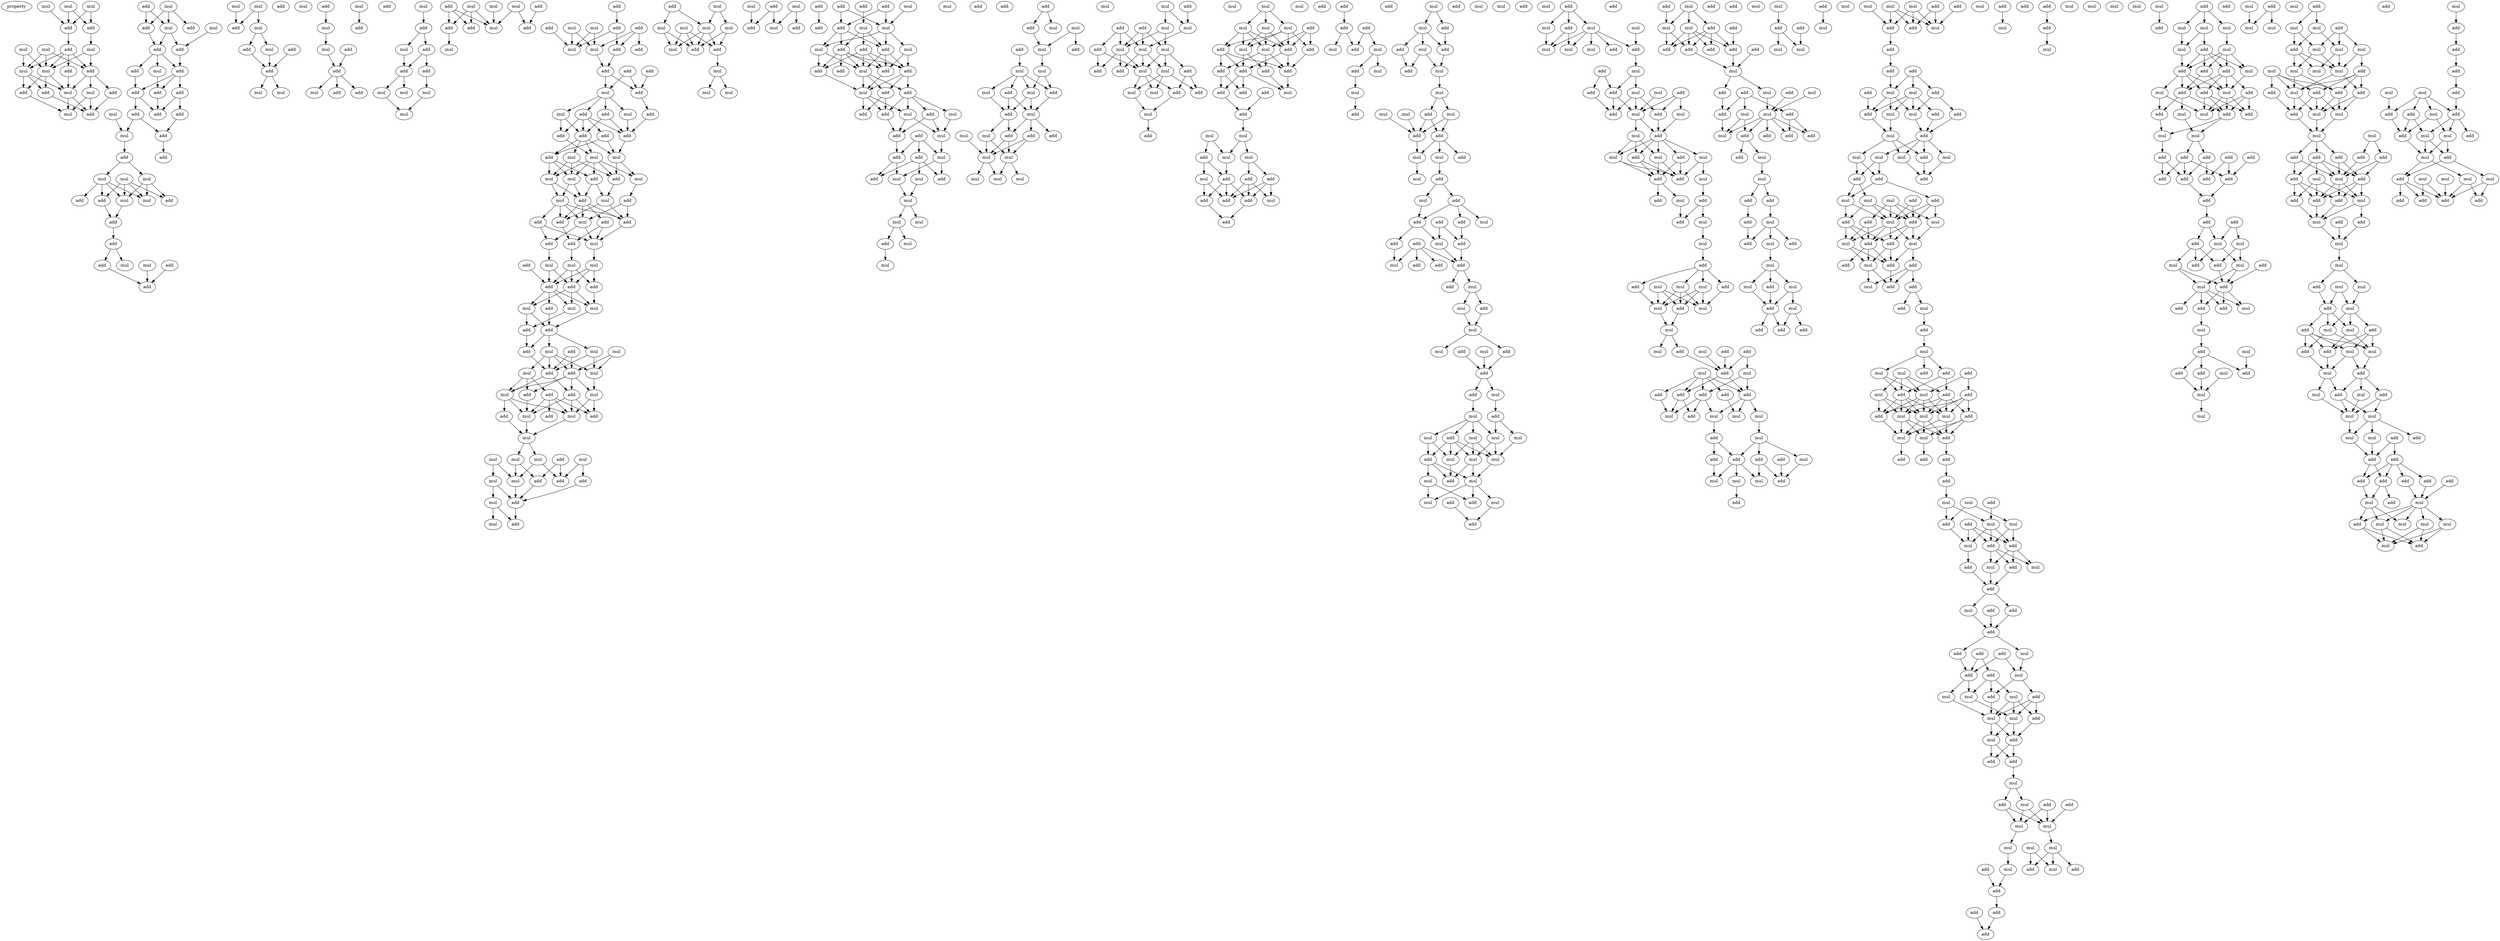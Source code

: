 digraph {
    node [fontcolor=black]
    property [mul=2,lf=1.4]
    0 [ label = mul ];
    1 [ label = mul ];
    2 [ label = mul ];
    3 [ label = add ];
    4 [ label = add ];
    5 [ label = mul ];
    6 [ label = mul ];
    7 [ label = mul ];
    8 [ label = add ];
    9 [ label = mul ];
    10 [ label = mul ];
    11 [ label = add ];
    12 [ label = add ];
    13 [ label = add ];
    14 [ label = add ];
    15 [ label = mul ];
    16 [ label = mul ];
    17 [ label = add ];
    18 [ label = mul ];
    19 [ label = add ];
    20 [ label = mul ];
    21 [ label = add ];
    22 [ label = add ];
    23 [ label = mul ];
    24 [ label = mul ];
    25 [ label = add ];
    26 [ label = add ];
    27 [ label = add ];
    28 [ label = add ];
    29 [ label = mul ];
    30 [ label = add ];
    31 [ label = add ];
    32 [ label = add ];
    33 [ label = add ];
    34 [ label = add ];
    35 [ label = add ];
    36 [ label = add ];
    37 [ label = mul ];
    38 [ label = mul ];
    39 [ label = add ];
    40 [ label = add ];
    41 [ label = add ];
    42 [ label = mul ];
    43 [ label = mul ];
    44 [ label = mul ];
    45 [ label = add ];
    46 [ label = mul ];
    47 [ label = add ];
    48 [ label = add ];
    49 [ label = mul ];
    50 [ label = add ];
    51 [ label = add ];
    52 [ label = add ];
    53 [ label = mul ];
    54 [ label = mul ];
    55 [ label = add ];
    56 [ label = add ];
    57 [ label = mul ];
    58 [ label = mul ];
    59 [ label = add ];
    60 [ label = mul ];
    61 [ label = add ];
    62 [ label = add ];
    63 [ label = mul ];
    64 [ label = add ];
    65 [ label = add ];
    66 [ label = mul ];
    67 [ label = mul ];
    68 [ label = mul ];
    69 [ label = add ];
    70 [ label = mul ];
    71 [ label = mul ];
    72 [ label = add ];
    73 [ label = add ];
    74 [ label = mul ];
    75 [ label = add ];
    76 [ label = mul ];
    77 [ label = add ];
    78 [ label = add ];
    79 [ label = mul ];
    80 [ label = add ];
    81 [ label = add ];
    82 [ label = add ];
    83 [ label = mul ];
    84 [ label = add ];
    85 [ label = add ];
    86 [ label = mul ];
    87 [ label = mul ];
    88 [ label = mul ];
    89 [ label = mul ];
    90 [ label = mul ];
    91 [ label = mul ];
    92 [ label = add ];
    93 [ label = add ];
    94 [ label = mul ];
    95 [ label = mul ];
    96 [ label = add ];
    97 [ label = add ];
    98 [ label = add ];
    99 [ label = mul ];
    100 [ label = add ];
    101 [ label = add ];
    102 [ label = add ];
    103 [ label = add ];
    104 [ label = mul ];
    105 [ label = mul ];
    106 [ label = mul ];
    107 [ label = add ];
    108 [ label = mul ];
    109 [ label = add ];
    110 [ label = add ];
    111 [ label = add ];
    112 [ label = add ];
    113 [ label = mul ];
    114 [ label = add ];
    115 [ label = add ];
    116 [ label = add ];
    117 [ label = mul ];
    118 [ label = mul ];
    119 [ label = add ];
    120 [ label = add ];
    121 [ label = add ];
    122 [ label = add ];
    123 [ label = add ];
    124 [ label = mul ];
    125 [ label = mul ];
    126 [ label = add ];
    127 [ label = mul ];
    128 [ label = add ];
    129 [ label = mul ];
    130 [ label = mul ];
    131 [ label = add ];
    132 [ label = mul ];
    133 [ label = add ];
    134 [ label = mul ];
    135 [ label = mul ];
    136 [ label = add ];
    137 [ label = add ];
    138 [ label = add ];
    139 [ label = add ];
    140 [ label = mul ];
    141 [ label = add ];
    142 [ label = add ];
    143 [ label = mul ];
    144 [ label = add ];
    145 [ label = mul ];
    146 [ label = mul ];
    147 [ label = add ];
    148 [ label = mul ];
    149 [ label = add ];
    150 [ label = add ];
    151 [ label = add ];
    152 [ label = mul ];
    153 [ label = mul ];
    154 [ label = add ];
    155 [ label = mul ];
    156 [ label = add ];
    157 [ label = add ];
    158 [ label = mul ];
    159 [ label = add ];
    160 [ label = mul ];
    161 [ label = add ];
    162 [ label = mul ];
    163 [ label = mul ];
    164 [ label = add ];
    165 [ label = mul ];
    166 [ label = add ];
    167 [ label = mul ];
    168 [ label = add ];
    169 [ label = mul ];
    170 [ label = add ];
    171 [ label = add ];
    172 [ label = add ];
    173 [ label = add ];
    174 [ label = mul ];
    175 [ label = add ];
    176 [ label = mul ];
    177 [ label = mul ];
    178 [ label = mul ];
    179 [ label = add ];
    180 [ label = mul ];
    181 [ label = mul ];
    182 [ label = mul ];
    183 [ label = mul ];
    184 [ label = add ];
    185 [ label = mul ];
    186 [ label = add ];
    187 [ label = add ];
    188 [ label = mul ];
    189 [ label = add ];
    190 [ label = mul ];
    191 [ label = add ];
    192 [ label = add ];
    193 [ label = mul ];
    194 [ label = mul ];
    195 [ label = mul ];
    196 [ label = mul ];
    197 [ label = mul ];
    198 [ label = mul ];
    199 [ label = add ];
    200 [ label = add ];
    201 [ label = mul ];
    202 [ label = add ];
    203 [ label = mul ];
    204 [ label = mul ];
    205 [ label = mul ];
    206 [ label = mul ];
    207 [ label = add ];
    208 [ label = add ];
    209 [ label = mul ];
    210 [ label = add ];
    211 [ label = mul ];
    212 [ label = add ];
    213 [ label = add ];
    214 [ label = add ];
    215 [ label = add ];
    216 [ label = mul ];
    217 [ label = add ];
    218 [ label = mul ];
    219 [ label = mul ];
    220 [ label = add ];
    221 [ label = add ];
    222 [ label = add ];
    223 [ label = mul ];
    224 [ label = add ];
    225 [ label = add ];
    226 [ label = add ];
    227 [ label = add ];
    228 [ label = mul ];
    229 [ label = mul ];
    230 [ label = add ];
    231 [ label = add ];
    232 [ label = mul ];
    233 [ label = add ];
    234 [ label = add ];
    235 [ label = add ];
    236 [ label = mul ];
    237 [ label = add ];
    238 [ label = mul ];
    239 [ label = add ];
    240 [ label = add ];
    241 [ label = mul ];
    242 [ label = add ];
    243 [ label = mul ];
    244 [ label = add ];
    245 [ label = add ];
    246 [ label = mul ];
    247 [ label = mul ];
    248 [ label = mul ];
    249 [ label = mul ];
    250 [ label = add ];
    251 [ label = mul ];
    252 [ label = mul ];
    253 [ label = mul ];
    254 [ label = add ];
    255 [ label = add ];
    256 [ label = add ];
    257 [ label = mul ];
    258 [ label = mul ];
    259 [ label = mul ];
    260 [ label = add ];
    261 [ label = add ];
    262 [ label = mul ];
    263 [ label = add ];
    264 [ label = mul ];
    265 [ label = mul ];
    266 [ label = add ];
    267 [ label = mul ];
    268 [ label = add ];
    269 [ label = mul ];
    270 [ label = mul ];
    271 [ label = add ];
    272 [ label = mul ];
    273 [ label = mul ];
    274 [ label = add ];
    275 [ label = add ];
    276 [ label = add ];
    277 [ label = mul ];
    278 [ label = mul ];
    279 [ label = mul ];
    280 [ label = mul ];
    281 [ label = mul ];
    282 [ label = mul ];
    283 [ label = add ];
    284 [ label = mul ];
    285 [ label = add ];
    286 [ label = add ];
    287 [ label = mul ];
    288 [ label = mul ];
    289 [ label = mul ];
    290 [ label = add ];
    291 [ label = mul ];
    292 [ label = add ];
    293 [ label = mul ];
    294 [ label = mul ];
    295 [ label = add ];
    296 [ label = add ];
    297 [ label = mul ];
    298 [ label = mul ];
    299 [ label = add ];
    300 [ label = mul ];
    301 [ label = add ];
    302 [ label = mul ];
    303 [ label = add ];
    304 [ label = mul ];
    305 [ label = add ];
    306 [ label = mul ];
    307 [ label = mul ];
    308 [ label = mul ];
    309 [ label = mul ];
    310 [ label = add ];
    311 [ label = mul ];
    312 [ label = add ];
    313 [ label = add ];
    314 [ label = add ];
    315 [ label = add ];
    316 [ label = add ];
    317 [ label = add ];
    318 [ label = add ];
    319 [ label = mul ];
    320 [ label = add ];
    321 [ label = add ];
    322 [ label = mul ];
    323 [ label = add ];
    324 [ label = mul ];
    325 [ label = mul ];
    326 [ label = add ];
    327 [ label = mul ];
    328 [ label = mul ];
    329 [ label = add ];
    330 [ label = add ];
    331 [ label = add ];
    332 [ label = mul ];
    333 [ label = add ];
    334 [ label = add ];
    335 [ label = add ];
    336 [ label = mul ];
    337 [ label = add ];
    338 [ label = add ];
    339 [ label = add ];
    340 [ label = add ];
    341 [ label = add ];
    342 [ label = mul ];
    343 [ label = add ];
    344 [ label = mul ];
    345 [ label = add ];
    346 [ label = mul ];
    347 [ label = mul ];
    348 [ label = add ];
    349 [ label = add ];
    350 [ label = mul ];
    351 [ label = mul ];
    352 [ label = add ];
    353 [ label = mul ];
    354 [ label = add ];
    355 [ label = add ];
    356 [ label = add ];
    357 [ label = mul ];
    358 [ label = add ];
    359 [ label = mul ];
    360 [ label = mul ];
    361 [ label = mul ];
    362 [ label = add ];
    363 [ label = mul ];
    364 [ label = mul ];
    365 [ label = add ];
    366 [ label = add ];
    367 [ label = mul ];
    368 [ label = add ];
    369 [ label = mul ];
    370 [ label = add ];
    371 [ label = mul ];
    372 [ label = mul ];
    373 [ label = add ];
    374 [ label = add ];
    375 [ label = mul ];
    376 [ label = add ];
    377 [ label = add ];
    378 [ label = add ];
    379 [ label = add ];
    380 [ label = mul ];
    381 [ label = add ];
    382 [ label = add ];
    383 [ label = mul ];
    384 [ label = add ];
    385 [ label = add ];
    386 [ label = add ];
    387 [ label = mul ];
    388 [ label = mul ];
    389 [ label = add ];
    390 [ label = mul ];
    391 [ label = add ];
    392 [ label = mul ];
    393 [ label = mul ];
    394 [ label = add ];
    395 [ label = mul ];
    396 [ label = add ];
    397 [ label = mul ];
    398 [ label = add ];
    399 [ label = add ];
    400 [ label = add ];
    401 [ label = mul ];
    402 [ label = add ];
    403 [ label = mul ];
    404 [ label = mul ];
    405 [ label = mul ];
    406 [ label = mul ];
    407 [ label = mul ];
    408 [ label = add ];
    409 [ label = mul ];
    410 [ label = mul ];
    411 [ label = add ];
    412 [ label = mul ];
    413 [ label = mul ];
    414 [ label = mul ];
    415 [ label = mul ];
    416 [ label = add ];
    417 [ label = add ];
    418 [ label = mul ];
    419 [ label = add ];
    420 [ label = add ];
    421 [ label = add ];
    422 [ label = mul ];
    423 [ label = mul ];
    424 [ label = mul ];
    425 [ label = add ];
    426 [ label = mul ];
    427 [ label = add ];
    428 [ label = mul ];
    429 [ label = mul ];
    430 [ label = mul ];
    431 [ label = add ];
    432 [ label = add ];
    433 [ label = add ];
    434 [ label = add ];
    435 [ label = mul ];
    436 [ label = mul ];
    437 [ label = add ];
    438 [ label = add ];
    439 [ label = mul ];
    440 [ label = mul ];
    441 [ label = mul ];
    442 [ label = add ];
    443 [ label = mul ];
    444 [ label = add ];
    445 [ label = mul ];
    446 [ label = mul ];
    447 [ label = add ];
    448 [ label = add ];
    449 [ label = mul ];
    450 [ label = add ];
    451 [ label = add ];
    452 [ label = add ];
    453 [ label = mul ];
    454 [ label = add ];
    455 [ label = mul ];
    456 [ label = add ];
    457 [ label = mul ];
    458 [ label = add ];
    459 [ label = add ];
    460 [ label = mul ];
    461 [ label = add ];
    462 [ label = mul ];
    463 [ label = mul ];
    464 [ label = mul ];
    465 [ label = add ];
    466 [ label = mul ];
    467 [ label = mul ];
    468 [ label = mul ];
    469 [ label = add ];
    470 [ label = add ];
    471 [ label = mul ];
    472 [ label = add ];
    473 [ label = add ];
    474 [ label = mul ];
    475 [ label = mul ];
    476 [ label = add ];
    477 [ label = add ];
    478 [ label = add ];
    479 [ label = add ];
    480 [ label = add ];
    481 [ label = mul ];
    482 [ label = mul ];
    483 [ label = mul ];
    484 [ label = mul ];
    485 [ label = add ];
    486 [ label = add ];
    487 [ label = mul ];
    488 [ label = add ];
    489 [ label = add ];
    490 [ label = add ];
    491 [ label = add ];
    492 [ label = mul ];
    493 [ label = mul ];
    494 [ label = mul ];
    495 [ label = add ];
    496 [ label = mul ];
    497 [ label = add ];
    498 [ label = add ];
    499 [ label = mul ];
    500 [ label = add ];
    501 [ label = mul ];
    502 [ label = mul ];
    503 [ label = add ];
    504 [ label = add ];
    505 [ label = add ];
    506 [ label = add ];
    507 [ label = add ];
    508 [ label = add ];
    509 [ label = mul ];
    510 [ label = add ];
    511 [ label = mul ];
    512 [ label = add ];
    513 [ label = mul ];
    514 [ label = add ];
    515 [ label = mul ];
    516 [ label = add ];
    517 [ label = add ];
    518 [ label = mul ];
    519 [ label = add ];
    520 [ label = add ];
    521 [ label = add ];
    522 [ label = mul ];
    523 [ label = add ];
    524 [ label = add ];
    525 [ label = mul ];
    526 [ label = mul ];
    527 [ label = add ];
    528 [ label = add ];
    529 [ label = add ];
    530 [ label = mul ];
    531 [ label = add ];
    532 [ label = add ];
    533 [ label = add ];
    534 [ label = mul ];
    535 [ label = mul ];
    536 [ label = add ];
    537 [ label = mul ];
    538 [ label = add ];
    539 [ label = mul ];
    540 [ label = mul ];
    541 [ label = mul ];
    542 [ label = add ];
    543 [ label = add ];
    544 [ label = add ];
    545 [ label = add ];
    546 [ label = mul ];
    547 [ label = add ];
    548 [ label = add ];
    549 [ label = add ];
    550 [ label = mul ];
    551 [ label = mul ];
    552 [ label = mul ];
    553 [ label = mul ];
    554 [ label = mul ];
    555 [ label = mul ];
    556 [ label = add ];
    557 [ label = add ];
    558 [ label = mul ];
    559 [ label = add ];
    560 [ label = mul ];
    561 [ label = add ];
    562 [ label = add ];
    563 [ label = add ];
    564 [ label = add ];
    565 [ label = mul ];
    566 [ label = mul ];
    567 [ label = add ];
    568 [ label = add ];
    569 [ label = mul ];
    570 [ label = mul ];
    571 [ label = add ];
    572 [ label = add ];
    573 [ label = add ];
    574 [ label = mul ];
    575 [ label = add ];
    576 [ label = mul ];
    577 [ label = mul ];
    578 [ label = add ];
    579 [ label = mul ];
    580 [ label = mul ];
    581 [ label = add ];
    582 [ label = add ];
    583 [ label = add ];
    584 [ label = add ];
    585 [ label = mul ];
    586 [ label = mul ];
    587 [ label = mul ];
    588 [ label = add ];
    589 [ label = add ];
    590 [ label = add ];
    591 [ label = mul ];
    592 [ label = add ];
    593 [ label = mul ];
    594 [ label = mul ];
    595 [ label = mul ];
    596 [ label = add ];
    597 [ label = add ];
    598 [ label = mul ];
    599 [ label = mul ];
    600 [ label = add ];
    601 [ label = add ];
    602 [ label = add ];
    603 [ label = mul ];
    604 [ label = add ];
    605 [ label = add ];
    606 [ label = add ];
    607 [ label = mul ];
    608 [ label = add ];
    609 [ label = mul ];
    610 [ label = mul ];
    611 [ label = add ];
    612 [ label = add ];
    613 [ label = mul ];
    614 [ label = add ];
    615 [ label = mul ];
    616 [ label = add ];
    617 [ label = add ];
    618 [ label = add ];
    619 [ label = mul ];
    620 [ label = add ];
    621 [ label = mul ];
    622 [ label = add ];
    623 [ label = mul ];
    624 [ label = mul ];
    625 [ label = mul ];
    626 [ label = mul ];
    627 [ label = add ];
    628 [ label = add ];
    629 [ label = add ];
    630 [ label = add ];
    631 [ label = add ];
    632 [ label = mul ];
    633 [ label = add ];
    634 [ label = mul ];
    635 [ label = mul ];
    636 [ label = mul ];
    637 [ label = add ];
    638 [ label = add ];
    639 [ label = add ];
    640 [ label = mul ];
    641 [ label = add ];
    642 [ label = mul ];
    643 [ label = mul ];
    644 [ label = add ];
    645 [ label = add ];
    646 [ label = add ];
    647 [ label = add ];
    648 [ label = add ];
    649 [ label = mul ];
    650 [ label = add ];
    651 [ label = add ];
    652 [ label = add ];
    653 [ label = add ];
    654 [ label = add ];
    655 [ label = mul ];
    656 [ label = add ];
    657 [ label = add ];
    658 [ label = mul ];
    659 [ label = mul ];
    660 [ label = mul ];
    661 [ label = mul ];
    662 [ label = add ];
    663 [ label = mul ];
    664 [ label = add ];
    665 [ label = mul ];
    666 [ label = mul ];
    667 [ label = add ];
    668 [ label = mul ];
    669 [ label = add ];
    670 [ label = add ];
    671 [ label = add ];
    672 [ label = mul ];
    673 [ label = add ];
    674 [ label = mul ];
    675 [ label = add ];
    676 [ label = add ];
    677 [ label = add ];
    678 [ label = mul ];
    679 [ label = mul ];
    680 [ label = mul ];
    681 [ label = mul ];
    682 [ label = mul ];
    683 [ label = mul ];
    684 [ label = add ];
    685 [ label = mul ];
    686 [ label = add ];
    687 [ label = add ];
    688 [ label = add ];
    689 [ label = add ];
    690 [ label = add ];
    691 [ label = add ];
    692 [ label = add ];
    693 [ label = add ];
    694 [ label = mul ];
    695 [ label = mul ];
    696 [ label = mul ];
    697 [ label = mul ];
    698 [ label = mul ];
    699 [ label = mul ];
    700 [ label = add ];
    701 [ label = add ];
    702 [ label = mul ];
    703 [ label = mul ];
    704 [ label = mul ];
    705 [ label = mul ];
    706 [ label = add ];
    707 [ label = mul ];
    708 [ label = add ];
    709 [ label = mul ];
    710 [ label = add ];
    711 [ label = add ];
    712 [ label = mul ];
    713 [ label = add ];
    714 [ label = mul ];
    715 [ label = add ];
    716 [ label = add ];
    717 [ label = add ];
    718 [ label = add ];
    719 [ label = add ];
    720 [ label = mul ];
    721 [ label = mul ];
    722 [ label = mul ];
    723 [ label = mul ];
    724 [ label = add ];
    725 [ label = add ];
    726 [ label = add ];
    727 [ label = add ];
    728 [ label = add ];
    729 [ label = add ];
    730 [ label = add ];
    731 [ label = add ];
    732 [ label = add ];
    733 [ label = add ];
    734 [ label = add ];
    735 [ label = add ];
    736 [ label = add ];
    737 [ label = mul ];
    738 [ label = add ];
    739 [ label = mul ];
    740 [ label = add ];
    741 [ label = add ];
    742 [ label = mul ];
    743 [ label = mul ];
    744 [ label = add ];
    745 [ label = add ];
    746 [ label = mul ];
    747 [ label = add ];
    748 [ label = mul ];
    749 [ label = add ];
    750 [ label = add ];
    751 [ label = mul ];
    752 [ label = mul ];
    753 [ label = add ];
    754 [ label = add ];
    755 [ label = add ];
    756 [ label = add ];
    757 [ label = mul ];
    758 [ label = mul ];
    759 [ label = mul ];
    760 [ label = add ];
    761 [ label = mul ];
    762 [ label = mul ];
    763 [ label = mul ];
    764 [ label = add ];
    765 [ label = mul ];
    766 [ label = add ];
    767 [ label = mul ];
    768 [ label = mul ];
    769 [ label = mul ];
    770 [ label = mul ];
    771 [ label = add ];
    772 [ label = mul ];
    773 [ label = mul ];
    774 [ label = add ];
    775 [ label = mul ];
    776 [ label = mul ];
    777 [ label = mul ];
    778 [ label = add ];
    779 [ label = add ];
    780 [ label = add ];
    781 [ label = add ];
    782 [ label = mul ];
    783 [ label = add ];
    784 [ label = mul ];
    785 [ label = mul ];
    786 [ label = mul ];
    787 [ label = mul ];
    788 [ label = add ];
    789 [ label = add ];
    790 [ label = add ];
    791 [ label = add ];
    792 [ label = add ];
    793 [ label = add ];
    794 [ label = mul ];
    795 [ label = mul ];
    796 [ label = add ];
    797 [ label = add ];
    798 [ label = add ];
    799 [ label = add ];
    800 [ label = mul ];
    801 [ label = add ];
    802 [ label = add ];
    803 [ label = mul ];
    804 [ label = mul ];
    805 [ label = mul ];
    806 [ label = mul ];
    807 [ label = mul ];
    808 [ label = add ];
    809 [ label = add ];
    810 [ label = mul ];
    811 [ label = mul ];
    812 [ label = mul ];
    813 [ label = add ];
    814 [ label = add ];
    815 [ label = mul ];
    816 [ label = mul ];
    817 [ label = add ];
    818 [ label = add ];
    819 [ label = add ];
    820 [ label = mul ];
    821 [ label = add ];
    822 [ label = add ];
    823 [ label = mul ];
    824 [ label = mul ];
    825 [ label = mul ];
    826 [ label = mul ];
    827 [ label = mul ];
    828 [ label = add ];
    829 [ label = add ];
    830 [ label = mul ];
    831 [ label = add ];
    832 [ label = add ];
    833 [ label = add ];
    834 [ label = add ];
    835 [ label = add ];
    836 [ label = add ];
    837 [ label = add ];
    838 [ label = mul ];
    839 [ label = mul ];
    840 [ label = add ];
    841 [ label = add ];
    842 [ label = mul ];
    843 [ label = mul ];
    844 [ label = mul ];
    845 [ label = mul ];
    846 [ label = add ];
    847 [ label = mul ];
    848 [ label = add ];
    849 [ label = mul ];
    850 [ label = add ];
    851 [ label = add ];
    852 [ label = add ];
    853 [ label = mul ];
    854 [ label = add ];
    855 [ label = mul ];
    856 [ label = add ];
    857 [ label = mul ];
    858 [ label = add ];
    859 [ label = add ];
    860 [ label = add ];
    861 [ label = add ];
    862 [ label = mul ];
    863 [ label = mul ];
    864 [ label = mul ];
    865 [ label = add ];
    866 [ label = mul ];
    867 [ label = mul ];
    868 [ label = mul ];
    869 [ label = add ];
    870 [ label = mul ];
    871 [ label = add ];
    872 [ label = add ];
    873 [ label = add ];
    874 [ label = add ];
    0 -> 3 [ name = 0 ];
    0 -> 4 [ name = 1 ];
    1 -> 3 [ name = 2 ];
    1 -> 4 [ name = 3 ];
    2 -> 4 [ name = 4 ];
    3 -> 7 [ name = 5 ];
    4 -> 8 [ name = 6 ];
    5 -> 9 [ name = 7 ];
    5 -> 10 [ name = 8 ];
    6 -> 9 [ name = 9 ];
    6 -> 10 [ name = 10 ];
    6 -> 11 [ name = 11 ];
    7 -> 9 [ name = 12 ];
    7 -> 11 [ name = 13 ];
    8 -> 9 [ name = 14 ];
    8 -> 10 [ name = 15 ];
    8 -> 11 [ name = 16 ];
    8 -> 12 [ name = 17 ];
    9 -> 13 [ name = 18 ];
    9 -> 14 [ name = 19 ];
    9 -> 16 [ name = 20 ];
    10 -> 13 [ name = 21 ];
    10 -> 14 [ name = 22 ];
    10 -> 16 [ name = 23 ];
    11 -> 15 [ name = 24 ];
    11 -> 16 [ name = 25 ];
    11 -> 17 [ name = 26 ];
    12 -> 16 [ name = 27 ];
    13 -> 18 [ name = 28 ];
    14 -> 19 [ name = 29 ];
    15 -> 18 [ name = 30 ];
    15 -> 19 [ name = 31 ];
    16 -> 18 [ name = 32 ];
    16 -> 19 [ name = 33 ];
    17 -> 19 [ name = 34 ];
    20 -> 22 [ name = 35 ];
    20 -> 23 [ name = 36 ];
    20 -> 25 [ name = 37 ];
    21 -> 22 [ name = 38 ];
    21 -> 23 [ name = 39 ];
    22 -> 27 [ name = 40 ];
    23 -> 26 [ name = 41 ];
    23 -> 27 [ name = 42 ];
    24 -> 26 [ name = 43 ];
    26 -> 30 [ name = 44 ];
    27 -> 28 [ name = 45 ];
    27 -> 29 [ name = 46 ];
    27 -> 30 [ name = 47 ];
    28 -> 31 [ name = 48 ];
    29 -> 33 [ name = 49 ];
    30 -> 31 [ name = 50 ];
    30 -> 32 [ name = 51 ];
    30 -> 33 [ name = 52 ];
    31 -> 34 [ name = 53 ];
    31 -> 35 [ name = 54 ];
    32 -> 34 [ name = 55 ];
    32 -> 36 [ name = 56 ];
    33 -> 34 [ name = 57 ];
    35 -> 38 [ name = 58 ];
    35 -> 39 [ name = 59 ];
    36 -> 39 [ name = 60 ];
    37 -> 38 [ name = 61 ];
    38 -> 41 [ name = 62 ];
    39 -> 40 [ name = 63 ];
    41 -> 43 [ name = 64 ];
    41 -> 44 [ name = 65 ];
    42 -> 45 [ name = 66 ];
    42 -> 46 [ name = 67 ];
    42 -> 47 [ name = 68 ];
    42 -> 49 [ name = 69 ];
    43 -> 45 [ name = 70 ];
    43 -> 46 [ name = 71 ];
    43 -> 49 [ name = 72 ];
    44 -> 46 [ name = 73 ];
    44 -> 47 [ name = 74 ];
    44 -> 48 [ name = 75 ];
    44 -> 49 [ name = 76 ];
    47 -> 50 [ name = 77 ];
    49 -> 50 [ name = 78 ];
    50 -> 51 [ name = 79 ];
    51 -> 52 [ name = 80 ];
    51 -> 53 [ name = 81 ];
    52 -> 56 [ name = 82 ];
    54 -> 56 [ name = 83 ];
    55 -> 56 [ name = 84 ];
    57 -> 59 [ name = 85 ];
    58 -> 59 [ name = 86 ];
    58 -> 60 [ name = 87 ];
    60 -> 62 [ name = 88 ];
    60 -> 63 [ name = 89 ];
    61 -> 64 [ name = 90 ];
    62 -> 64 [ name = 91 ];
    63 -> 64 [ name = 92 ];
    64 -> 66 [ name = 93 ];
    64 -> 67 [ name = 94 ];
    69 -> 70 [ name = 95 ];
    70 -> 74 [ name = 96 ];
    71 -> 72 [ name = 97 ];
    73 -> 75 [ name = 98 ];
    74 -> 75 [ name = 99 ];
    75 -> 76 [ name = 100 ];
    75 -> 77 [ name = 101 ];
    75 -> 80 [ name = 102 ];
    79 -> 81 [ name = 103 ];
    81 -> 82 [ name = 104 ];
    81 -> 83 [ name = 105 ];
    82 -> 84 [ name = 106 ];
    82 -> 85 [ name = 107 ];
    83 -> 84 [ name = 108 ];
    84 -> 87 [ name = 109 ];
    84 -> 88 [ name = 110 ];
    85 -> 86 [ name = 111 ];
    86 -> 89 [ name = 112 ];
    87 -> 89 [ name = 113 ];
    90 -> 95 [ name = 114 ];
    90 -> 96 [ name = 115 ];
    90 -> 97 [ name = 116 ];
    91 -> 95 [ name = 117 ];
    92 -> 95 [ name = 118 ];
    92 -> 96 [ name = 119 ];
    92 -> 97 [ name = 120 ];
    93 -> 98 [ name = 121 ];
    94 -> 95 [ name = 122 ];
    94 -> 98 [ name = 123 ];
    96 -> 99 [ name = 124 ];
    100 -> 103 [ name = 125 ];
    101 -> 106 [ name = 126 ];
    101 -> 107 [ name = 127 ];
    101 -> 109 [ name = 128 ];
    102 -> 108 [ name = 129 ];
    103 -> 108 [ name = 130 ];
    103 -> 109 [ name = 131 ];
    104 -> 106 [ name = 132 ];
    104 -> 108 [ name = 133 ];
    105 -> 106 [ name = 134 ];
    105 -> 108 [ name = 135 ];
    106 -> 111 [ name = 136 ];
    109 -> 111 [ name = 137 ];
    110 -> 114 [ name = 138 ];
    111 -> 113 [ name = 139 ];
    111 -> 114 [ name = 140 ];
    112 -> 113 [ name = 141 ];
    112 -> 114 [ name = 142 ];
    113 -> 115 [ name = 143 ];
    113 -> 116 [ name = 144 ];
    113 -> 117 [ name = 145 ];
    113 -> 118 [ name = 146 ];
    114 -> 119 [ name = 147 ];
    115 -> 121 [ name = 148 ];
    115 -> 122 [ name = 149 ];
    116 -> 120 [ name = 150 ];
    116 -> 121 [ name = 151 ];
    116 -> 122 [ name = 152 ];
    116 -> 123 [ name = 153 ];
    117 -> 120 [ name = 154 ];
    117 -> 121 [ name = 155 ];
    118 -> 122 [ name = 156 ];
    119 -> 122 [ name = 157 ];
    120 -> 124 [ name = 158 ];
    121 -> 124 [ name = 159 ];
    121 -> 125 [ name = 160 ];
    121 -> 126 [ name = 161 ];
    121 -> 127 [ name = 162 ];
    122 -> 125 [ name = 163 ];
    123 -> 125 [ name = 164 ];
    123 -> 126 [ name = 165 ];
    124 -> 128 [ name = 166 ];
    124 -> 129 [ name = 167 ];
    124 -> 130 [ name = 168 ];
    124 -> 131 [ name = 169 ];
    124 -> 132 [ name = 170 ];
    125 -> 128 [ name = 171 ];
    125 -> 129 [ name = 172 ];
    126 -> 130 [ name = 173 ];
    126 -> 131 [ name = 174 ];
    126 -> 132 [ name = 175 ];
    127 -> 128 [ name = 176 ];
    127 -> 130 [ name = 177 ];
    127 -> 132 [ name = 178 ];
    128 -> 135 [ name = 179 ];
    129 -> 133 [ name = 180 ];
    130 -> 134 [ name = 181 ];
    130 -> 136 [ name = 182 ];
    131 -> 135 [ name = 183 ];
    131 -> 136 [ name = 184 ];
    132 -> 134 [ name = 185 ];
    132 -> 136 [ name = 186 ];
    133 -> 140 [ name = 187 ];
    133 -> 141 [ name = 188 ];
    134 -> 138 [ name = 189 ];
    134 -> 139 [ name = 190 ];
    134 -> 140 [ name = 191 ];
    134 -> 141 [ name = 192 ];
    135 -> 139 [ name = 193 ];
    135 -> 141 [ name = 194 ];
    136 -> 137 [ name = 195 ];
    136 -> 139 [ name = 196 ];
    136 -> 140 [ name = 197 ];
    136 -> 141 [ name = 198 ];
    137 -> 143 [ name = 199 ];
    137 -> 144 [ name = 200 ];
    138 -> 142 [ name = 201 ];
    138 -> 143 [ name = 202 ];
    139 -> 144 [ name = 203 ];
    140 -> 142 [ name = 204 ];
    140 -> 143 [ name = 205 ];
    141 -> 143 [ name = 206 ];
    142 -> 145 [ name = 207 ];
    143 -> 148 [ name = 208 ];
    144 -> 146 [ name = 209 ];
    145 -> 149 [ name = 210 ];
    145 -> 150 [ name = 211 ];
    146 -> 149 [ name = 212 ];
    146 -> 150 [ name = 213 ];
    146 -> 151 [ name = 214 ];
    147 -> 149 [ name = 215 ];
    148 -> 149 [ name = 216 ];
    148 -> 150 [ name = 217 ];
    148 -> 151 [ name = 218 ];
    149 -> 152 [ name = 219 ];
    149 -> 153 [ name = 220 ];
    149 -> 154 [ name = 221 ];
    149 -> 155 [ name = 222 ];
    150 -> 152 [ name = 223 ];
    150 -> 153 [ name = 224 ];
    150 -> 155 [ name = 225 ];
    151 -> 152 [ name = 226 ];
    152 -> 157 [ name = 227 ];
    153 -> 156 [ name = 228 ];
    153 -> 157 [ name = 229 ];
    154 -> 157 [ name = 230 ];
    155 -> 156 [ name = 231 ];
    156 -> 161 [ name = 232 ];
    157 -> 158 [ name = 233 ];
    157 -> 161 [ name = 234 ];
    157 -> 162 [ name = 235 ];
    158 -> 163 [ name = 236 ];
    158 -> 164 [ name = 237 ];
    158 -> 165 [ name = 238 ];
    158 -> 166 [ name = 239 ];
    159 -> 164 [ name = 240 ];
    159 -> 166 [ name = 241 ];
    160 -> 165 [ name = 242 ];
    160 -> 166 [ name = 243 ];
    161 -> 164 [ name = 244 ];
    162 -> 164 [ name = 245 ];
    162 -> 165 [ name = 246 ];
    163 -> 167 [ name = 247 ];
    163 -> 168 [ name = 248 ];
    163 -> 171 [ name = 249 ];
    164 -> 167 [ name = 250 ];
    164 -> 170 [ name = 251 ];
    165 -> 169 [ name = 252 ];
    166 -> 167 [ name = 253 ];
    166 -> 169 [ name = 254 ];
    166 -> 170 [ name = 255 ];
    166 -> 171 [ name = 256 ];
    167 -> 173 [ name = 257 ];
    167 -> 174 [ name = 258 ];
    167 -> 176 [ name = 259 ];
    168 -> 172 [ name = 260 ];
    168 -> 174 [ name = 261 ];
    168 -> 175 [ name = 262 ];
    168 -> 176 [ name = 263 ];
    169 -> 172 [ name = 264 ];
    169 -> 174 [ name = 265 ];
    170 -> 172 [ name = 266 ];
    170 -> 174 [ name = 267 ];
    170 -> 176 [ name = 268 ];
    171 -> 176 [ name = 269 ];
    173 -> 177 [ name = 270 ];
    174 -> 177 [ name = 271 ];
    176 -> 177 [ name = 272 ];
    177 -> 178 [ name = 273 ];
    177 -> 181 [ name = 274 ];
    178 -> 184 [ name = 275 ];
    178 -> 185 [ name = 276 ];
    179 -> 184 [ name = 277 ];
    179 -> 186 [ name = 278 ];
    180 -> 186 [ name = 279 ];
    180 -> 187 [ name = 280 ];
    181 -> 185 [ name = 281 ];
    181 -> 186 [ name = 282 ];
    182 -> 183 [ name = 283 ];
    182 -> 185 [ name = 284 ];
    183 -> 188 [ name = 285 ];
    183 -> 189 [ name = 286 ];
    184 -> 189 [ name = 287 ];
    185 -> 189 [ name = 288 ];
    187 -> 189 [ name = 289 ];
    188 -> 190 [ name = 290 ];
    188 -> 191 [ name = 291 ];
    189 -> 191 [ name = 292 ];
    192 -> 194 [ name = 293 ];
    192 -> 196 [ name = 294 ];
    193 -> 194 [ name = 295 ];
    193 -> 197 [ name = 296 ];
    194 -> 198 [ name = 297 ];
    194 -> 199 [ name = 298 ];
    194 -> 200 [ name = 299 ];
    195 -> 198 [ name = 300 ];
    195 -> 199 [ name = 301 ];
    195 -> 200 [ name = 302 ];
    196 -> 198 [ name = 303 ];
    196 -> 200 [ name = 304 ];
    197 -> 199 [ name = 305 ];
    197 -> 200 [ name = 306 ];
    199 -> 201 [ name = 307 ];
    201 -> 205 [ name = 308 ];
    201 -> 206 [ name = 309 ];
    202 -> 207 [ name = 310 ];
    202 -> 209 [ name = 311 ];
    203 -> 208 [ name = 312 ];
    203 -> 209 [ name = 313 ];
    204 -> 207 [ name = 314 ];
    210 -> 213 [ name = 315 ];
    211 -> 216 [ name = 316 ];
    212 -> 216 [ name = 317 ];
    212 -> 217 [ name = 318 ];
    214 -> 218 [ name = 319 ];
    215 -> 216 [ name = 320 ];
    215 -> 217 [ name = 321 ];
    216 -> 219 [ name = 322 ];
    216 -> 222 [ name = 323 ];
    216 -> 223 [ name = 324 ];
    217 -> 221 [ name = 325 ];
    217 -> 222 [ name = 326 ];
    217 -> 223 [ name = 327 ];
    218 -> 220 [ name = 328 ];
    218 -> 221 [ name = 329 ];
    218 -> 222 [ name = 330 ];
    219 -> 225 [ name = 331 ];
    219 -> 227 [ name = 332 ];
    220 -> 224 [ name = 333 ];
    220 -> 225 [ name = 334 ];
    220 -> 227 [ name = 335 ];
    220 -> 228 [ name = 336 ];
    221 -> 224 [ name = 337 ];
    221 -> 225 [ name = 338 ];
    221 -> 226 [ name = 339 ];
    221 -> 227 [ name = 340 ];
    221 -> 228 [ name = 341 ];
    222 -> 225 [ name = 342 ];
    222 -> 227 [ name = 343 ];
    222 -> 228 [ name = 344 ];
    223 -> 224 [ name = 345 ];
    223 -> 228 [ name = 346 ];
    224 -> 229 [ name = 347 ];
    225 -> 229 [ name = 348 ];
    227 -> 229 [ name = 349 ];
    227 -> 230 [ name = 350 ];
    227 -> 231 [ name = 351 ];
    228 -> 229 [ name = 352 ];
    228 -> 230 [ name = 353 ];
    228 -> 231 [ name = 354 ];
    229 -> 232 [ name = 355 ];
    229 -> 233 [ name = 356 ];
    229 -> 234 [ name = 357 ];
    230 -> 232 [ name = 358 ];
    230 -> 233 [ name = 359 ];
    230 -> 235 [ name = 360 ];
    230 -> 236 [ name = 361 ];
    231 -> 233 [ name = 362 ];
    231 -> 234 [ name = 363 ];
    232 -> 238 [ name = 364 ];
    232 -> 239 [ name = 365 ];
    233 -> 239 [ name = 366 ];
    235 -> 238 [ name = 367 ];
    235 -> 239 [ name = 368 ];
    236 -> 238 [ name = 369 ];
    237 -> 240 [ name = 370 ];
    237 -> 241 [ name = 371 ];
    237 -> 242 [ name = 372 ];
    238 -> 241 [ name = 373 ];
    239 -> 240 [ name = 374 ];
    240 -> 245 [ name = 375 ];
    240 -> 246 [ name = 376 ];
    241 -> 244 [ name = 377 ];
    241 -> 246 [ name = 378 ];
    242 -> 243 [ name = 379 ];
    242 -> 244 [ name = 380 ];
    242 -> 245 [ name = 381 ];
    243 -> 247 [ name = 382 ];
    246 -> 247 [ name = 383 ];
    247 -> 248 [ name = 384 ];
    247 -> 249 [ name = 385 ];
    248 -> 250 [ name = 386 ];
    248 -> 251 [ name = 387 ];
    250 -> 252 [ name = 388 ];
    256 -> 257 [ name = 389 ];
    256 -> 260 [ name = 390 ];
    259 -> 261 [ name = 391 ];
    259 -> 262 [ name = 392 ];
    260 -> 262 [ name = 393 ];
    262 -> 264 [ name = 394 ];
    263 -> 265 [ name = 395 ];
    264 -> 266 [ name = 396 ];
    264 -> 269 [ name = 397 ];
    265 -> 266 [ name = 398 ];
    265 -> 267 [ name = 399 ];
    265 -> 268 [ name = 400 ];
    265 -> 269 [ name = 401 ];
    266 -> 270 [ name = 402 ];
    267 -> 271 [ name = 403 ];
    268 -> 270 [ name = 404 ];
    268 -> 271 [ name = 405 ];
    269 -> 270 [ name = 406 ];
    269 -> 271 [ name = 407 ];
    270 -> 274 [ name = 408 ];
    270 -> 275 [ name = 409 ];
    270 -> 276 [ name = 410 ];
    271 -> 272 [ name = 411 ];
    271 -> 274 [ name = 412 ];
    272 -> 277 [ name = 413 ];
    272 -> 278 [ name = 414 ];
    273 -> 277 [ name = 415 ];
    274 -> 277 [ name = 416 ];
    274 -> 278 [ name = 417 ];
    276 -> 277 [ name = 418 ];
    276 -> 278 [ name = 419 ];
    277 -> 279 [ name = 420 ];
    277 -> 281 [ name = 421 ];
    278 -> 279 [ name = 422 ];
    278 -> 280 [ name = 423 ];
    282 -> 284 [ name = 424 ];
    282 -> 287 [ name = 425 ];
    283 -> 287 [ name = 426 ];
    284 -> 289 [ name = 427 ];
    284 -> 291 [ name = 428 ];
    285 -> 288 [ name = 429 ];
    285 -> 289 [ name = 430 ];
    285 -> 291 [ name = 431 ];
    286 -> 288 [ name = 432 ];
    286 -> 289 [ name = 433 ];
    286 -> 290 [ name = 434 ];
    287 -> 288 [ name = 435 ];
    288 -> 293 [ name = 436 ];
    288 -> 294 [ name = 437 ];
    288 -> 295 [ name = 438 ];
    289 -> 292 [ name = 439 ];
    289 -> 294 [ name = 440 ];
    289 -> 295 [ name = 441 ];
    290 -> 292 [ name = 442 ];
    290 -> 294 [ name = 443 ];
    291 -> 293 [ name = 444 ];
    291 -> 294 [ name = 445 ];
    291 -> 296 [ name = 446 ];
    293 -> 297 [ name = 447 ];
    293 -> 299 [ name = 448 ];
    293 -> 300 [ name = 449 ];
    294 -> 297 [ name = 450 ];
    294 -> 300 [ name = 451 ];
    294 -> 301 [ name = 452 ];
    296 -> 299 [ name = 453 ];
    296 -> 301 [ name = 454 ];
    297 -> 302 [ name = 455 ];
    301 -> 302 [ name = 456 ];
    302 -> 303 [ name = 457 ];
    304 -> 306 [ name = 458 ];
    304 -> 307 [ name = 459 ];
    304 -> 308 [ name = 460 ];
    305 -> 311 [ name = 461 ];
    305 -> 312 [ name = 462 ];
    305 -> 313 [ name = 463 ];
    306 -> 309 [ name = 464 ];
    306 -> 311 [ name = 465 ];
    306 -> 312 [ name = 466 ];
    307 -> 309 [ name = 467 ];
    307 -> 310 [ name = 468 ];
    307 -> 311 [ name = 469 ];
    307 -> 312 [ name = 470 ];
    308 -> 309 [ name = 471 ];
    308 -> 310 [ name = 472 ];
    308 -> 312 [ name = 473 ];
    308 -> 313 [ name = 474 ];
    309 -> 314 [ name = 475 ];
    309 -> 316 [ name = 476 ];
    310 -> 315 [ name = 477 ];
    310 -> 316 [ name = 478 ];
    310 -> 317 [ name = 479 ];
    311 -> 314 [ name = 480 ];
    311 -> 315 [ name = 481 ];
    311 -> 317 [ name = 482 ];
    312 -> 316 [ name = 483 ];
    312 -> 317 [ name = 484 ];
    313 -> 317 [ name = 485 ];
    314 -> 322 [ name = 486 ];
    315 -> 318 [ name = 487 ];
    315 -> 321 [ name = 488 ];
    316 -> 318 [ name = 489 ];
    316 -> 321 [ name = 490 ];
    316 -> 322 [ name = 491 ];
    317 -> 322 [ name = 492 ];
    320 -> 323 [ name = 493 ];
    321 -> 323 [ name = 494 ];
    323 -> 324 [ name = 495 ];
    324 -> 327 [ name = 496 ];
    324 -> 328 [ name = 497 ];
    325 -> 326 [ name = 498 ];
    325 -> 328 [ name = 499 ];
    326 -> 331 [ name = 500 ];
    326 -> 332 [ name = 501 ];
    327 -> 329 [ name = 502 ];
    327 -> 333 [ name = 503 ];
    328 -> 331 [ name = 504 ];
    329 -> 334 [ name = 505 ];
    329 -> 336 [ name = 506 ];
    329 -> 337 [ name = 507 ];
    331 -> 334 [ name = 508 ];
    331 -> 335 [ name = 509 ];
    331 -> 337 [ name = 510 ];
    332 -> 334 [ name = 511 ];
    332 -> 335 [ name = 512 ];
    333 -> 334 [ name = 513 ];
    333 -> 336 [ name = 514 ];
    333 -> 337 [ name = 515 ];
    335 -> 338 [ name = 516 ];
    337 -> 338 [ name = 517 ];
    339 -> 340 [ name = 518 ];
    340 -> 342 [ name = 519 ];
    340 -> 343 [ name = 520 ];
    341 -> 343 [ name = 521 ];
    341 -> 344 [ name = 522 ];
    344 -> 345 [ name = 523 ];
    344 -> 346 [ name = 524 ];
    345 -> 347 [ name = 525 ];
    347 -> 348 [ name = 526 ];
    350 -> 351 [ name = 527 ];
    350 -> 352 [ name = 528 ];
    351 -> 353 [ name = 529 ];
    351 -> 354 [ name = 530 ];
    351 -> 355 [ name = 531 ];
    352 -> 354 [ name = 532 ];
    353 -> 357 [ name = 533 ];
    353 -> 358 [ name = 534 ];
    354 -> 357 [ name = 535 ];
    355 -> 358 [ name = 536 ];
    357 -> 359 [ name = 537 ];
    359 -> 362 [ name = 538 ];
    359 -> 364 [ name = 539 ];
    360 -> 365 [ name = 540 ];
    361 -> 365 [ name = 541 ];
    362 -> 365 [ name = 542 ];
    362 -> 366 [ name = 543 ];
    364 -> 365 [ name = 544 ];
    364 -> 366 [ name = 545 ];
    365 -> 367 [ name = 546 ];
    366 -> 367 [ name = 547 ];
    366 -> 368 [ name = 548 ];
    366 -> 369 [ name = 549 ];
    367 -> 371 [ name = 550 ];
    369 -> 370 [ name = 551 ];
    370 -> 372 [ name = 552 ];
    370 -> 373 [ name = 553 ];
    372 -> 377 [ name = 554 ];
    373 -> 374 [ name = 555 ];
    373 -> 375 [ name = 556 ];
    373 -> 377 [ name = 557 ];
    374 -> 378 [ name = 558 ];
    376 -> 378 [ name = 559 ];
    376 -> 380 [ name = 560 ];
    377 -> 379 [ name = 561 ];
    377 -> 380 [ name = 562 ];
    378 -> 384 [ name = 563 ];
    379 -> 383 [ name = 564 ];
    380 -> 384 [ name = 565 ];
    381 -> 382 [ name = 566 ];
    381 -> 383 [ name = 567 ];
    381 -> 384 [ name = 568 ];
    381 -> 385 [ name = 569 ];
    384 -> 386 [ name = 570 ];
    384 -> 387 [ name = 571 ];
    387 -> 388 [ name = 572 ];
    387 -> 389 [ name = 573 ];
    388 -> 390 [ name = 574 ];
    389 -> 390 [ name = 575 ];
    390 -> 393 [ name = 576 ];
    390 -> 394 [ name = 577 ];
    391 -> 396 [ name = 578 ];
    392 -> 396 [ name = 579 ];
    394 -> 396 [ name = 580 ];
    396 -> 397 [ name = 581 ];
    396 -> 398 [ name = 582 ];
    397 -> 400 [ name = 583 ];
    398 -> 401 [ name = 584 ];
    400 -> 403 [ name = 585 ];
    400 -> 405 [ name = 586 ];
    401 -> 402 [ name = 587 ];
    401 -> 404 [ name = 588 ];
    401 -> 405 [ name = 589 ];
    401 -> 406 [ name = 590 ];
    402 -> 407 [ name = 591 ];
    402 -> 408 [ name = 592 ];
    402 -> 409 [ name = 593 ];
    402 -> 410 [ name = 594 ];
    403 -> 409 [ name = 595 ];
    404 -> 407 [ name = 596 ];
    404 -> 408 [ name = 597 ];
    405 -> 409 [ name = 598 ];
    405 -> 410 [ name = 599 ];
    406 -> 407 [ name = 600 ];
    406 -> 409 [ name = 601 ];
    406 -> 410 [ name = 602 ];
    407 -> 411 [ name = 603 ];
    408 -> 411 [ name = 604 ];
    408 -> 413 [ name = 605 ];
    408 -> 414 [ name = 606 ];
    409 -> 413 [ name = 607 ];
    410 -> 411 [ name = 608 ];
    410 -> 413 [ name = 609 ];
    413 -> 415 [ name = 610 ];
    413 -> 416 [ name = 611 ];
    413 -> 418 [ name = 612 ];
    414 -> 416 [ name = 613 ];
    414 -> 418 [ name = 614 ];
    415 -> 419 [ name = 615 ];
    417 -> 419 [ name = 616 ];
    420 -> 421 [ name = 617 ];
    420 -> 422 [ name = 618 ];
    420 -> 424 [ name = 619 ];
    421 -> 426 [ name = 620 ];
    421 -> 429 [ name = 621 ];
    422 -> 426 [ name = 622 ];
    423 -> 427 [ name = 623 ];
    424 -> 425 [ name = 624 ];
    424 -> 426 [ name = 625 ];
    424 -> 427 [ name = 626 ];
    424 -> 428 [ name = 627 ];
    424 -> 429 [ name = 628 ];
    427 -> 430 [ name = 629 ];
    430 -> 433 [ name = 630 ];
    430 -> 435 [ name = 631 ];
    431 -> 433 [ name = 632 ];
    431 -> 434 [ name = 633 ];
    432 -> 438 [ name = 634 ];
    432 -> 439 [ name = 635 ];
    432 -> 440 [ name = 636 ];
    433 -> 437 [ name = 637 ];
    433 -> 440 [ name = 638 ];
    434 -> 437 [ name = 639 ];
    435 -> 437 [ name = 640 ];
    435 -> 438 [ name = 641 ];
    435 -> 440 [ name = 642 ];
    436 -> 440 [ name = 643 ];
    438 -> 442 [ name = 644 ];
    439 -> 442 [ name = 645 ];
    440 -> 441 [ name = 646 ];
    440 -> 442 [ name = 647 ];
    441 -> 445 [ name = 648 ];
    441 -> 446 [ name = 649 ];
    441 -> 447 [ name = 650 ];
    442 -> 443 [ name = 651 ];
    442 -> 444 [ name = 652 ];
    442 -> 445 [ name = 653 ];
    442 -> 446 [ name = 654 ];
    442 -> 447 [ name = 655 ];
    443 -> 448 [ name = 656 ];
    443 -> 449 [ name = 657 ];
    444 -> 448 [ name = 658 ];
    444 -> 450 [ name = 659 ];
    445 -> 448 [ name = 660 ];
    445 -> 450 [ name = 661 ];
    446 -> 448 [ name = 662 ];
    446 -> 450 [ name = 663 ];
    447 -> 448 [ name = 664 ];
    447 -> 450 [ name = 665 ];
    449 -> 451 [ name = 666 ];
    450 -> 452 [ name = 667 ];
    450 -> 453 [ name = 668 ];
    451 -> 454 [ name = 669 ];
    451 -> 455 [ name = 670 ];
    453 -> 454 [ name = 671 ];
    455 -> 457 [ name = 672 ];
    457 -> 458 [ name = 673 ];
    458 -> 459 [ name = 674 ];
    458 -> 461 [ name = 675 ];
    458 -> 462 [ name = 676 ];
    458 -> 463 [ name = 677 ];
    459 -> 464 [ name = 678 ];
    460 -> 464 [ name = 679 ];
    460 -> 465 [ name = 680 ];
    460 -> 466 [ name = 681 ];
    461 -> 466 [ name = 682 ];
    462 -> 464 [ name = 683 ];
    462 -> 465 [ name = 684 ];
    462 -> 466 [ name = 685 ];
    463 -> 464 [ name = 686 ];
    463 -> 465 [ name = 687 ];
    463 -> 466 [ name = 688 ];
    464 -> 467 [ name = 689 ];
    465 -> 467 [ name = 690 ];
    467 -> 468 [ name = 691 ];
    467 -> 469 [ name = 692 ];
    469 -> 473 [ name = 693 ];
    470 -> 473 [ name = 694 ];
    470 -> 475 [ name = 695 ];
    471 -> 473 [ name = 696 ];
    472 -> 473 [ name = 697 ];
    473 -> 479 [ name = 698 ];
    473 -> 480 [ name = 699 ];
    474 -> 476 [ name = 700 ];
    474 -> 477 [ name = 701 ];
    474 -> 478 [ name = 702 ];
    474 -> 479 [ name = 703 ];
    474 -> 480 [ name = 704 ];
    475 -> 477 [ name = 705 ];
    475 -> 480 [ name = 706 ];
    476 -> 481 [ name = 707 ];
    477 -> 481 [ name = 708 ];
    477 -> 483 [ name = 709 ];
    477 -> 485 [ name = 710 ];
    478 -> 482 [ name = 711 ];
    479 -> 481 [ name = 712 ];
    479 -> 485 [ name = 713 ];
    480 -> 482 [ name = 714 ];
    480 -> 483 [ name = 715 ];
    480 -> 484 [ name = 716 ];
    483 -> 486 [ name = 717 ];
    484 -> 487 [ name = 718 ];
    486 -> 488 [ name = 719 ];
    486 -> 489 [ name = 720 ];
    487 -> 489 [ name = 721 ];
    487 -> 491 [ name = 722 ];
    487 -> 492 [ name = 723 ];
    488 -> 494 [ name = 724 ];
    489 -> 493 [ name = 725 ];
    489 -> 494 [ name = 726 ];
    489 -> 496 [ name = 727 ];
    490 -> 495 [ name = 728 ];
    491 -> 495 [ name = 729 ];
    491 -> 496 [ name = 730 ];
    492 -> 495 [ name = 731 ];
    493 -> 497 [ name = 732 ];
    498 -> 501 [ name = 733 ];
    499 -> 501 [ name = 734 ];
    499 -> 502 [ name = 735 ];
    499 -> 503 [ name = 736 ];
    500 -> 508 [ name = 737 ];
    501 -> 506 [ name = 738 ];
    501 -> 507 [ name = 739 ];
    502 -> 505 [ name = 740 ];
    502 -> 506 [ name = 741 ];
    502 -> 507 [ name = 742 ];
    502 -> 508 [ name = 743 ];
    503 -> 505 [ name = 744 ];
    503 -> 506 [ name = 745 ];
    503 -> 507 [ name = 746 ];
    503 -> 508 [ name = 747 ];
    504 -> 509 [ name = 748 ];
    506 -> 509 [ name = 749 ];
    508 -> 509 [ name = 750 ];
    509 -> 513 [ name = 751 ];
    509 -> 514 [ name = 752 ];
    510 -> 518 [ name = 753 ];
    511 -> 518 [ name = 754 ];
    512 -> 515 [ name = 755 ];
    512 -> 516 [ name = 756 ];
    512 -> 517 [ name = 757 ];
    513 -> 518 [ name = 758 ];
    514 -> 516 [ name = 759 ];
    515 -> 519 [ name = 760 ];
    515 -> 522 [ name = 761 ];
    516 -> 522 [ name = 762 ];
    517 -> 520 [ name = 763 ];
    517 -> 521 [ name = 764 ];
    518 -> 519 [ name = 765 ];
    518 -> 520 [ name = 766 ];
    518 -> 521 [ name = 767 ];
    518 -> 522 [ name = 768 ];
    518 -> 523 [ name = 769 ];
    519 -> 524 [ name = 770 ];
    519 -> 525 [ name = 771 ];
    525 -> 526 [ name = 772 ];
    526 -> 528 [ name = 773 ];
    526 -> 529 [ name = 774 ];
    528 -> 530 [ name = 775 ];
    529 -> 531 [ name = 776 ];
    530 -> 532 [ name = 777 ];
    530 -> 533 [ name = 778 ];
    530 -> 534 [ name = 779 ];
    531 -> 532 [ name = 780 ];
    534 -> 535 [ name = 781 ];
    535 -> 536 [ name = 782 ];
    535 -> 537 [ name = 783 ];
    535 -> 540 [ name = 784 ];
    536 -> 542 [ name = 785 ];
    537 -> 541 [ name = 786 ];
    537 -> 542 [ name = 787 ];
    540 -> 542 [ name = 788 ];
    541 -> 543 [ name = 789 ];
    541 -> 545 [ name = 790 ];
    542 -> 544 [ name = 791 ];
    542 -> 545 [ name = 792 ];
    546 -> 547 [ name = 793 ];
    547 -> 550 [ name = 794 ];
    547 -> 551 [ name = 795 ];
    548 -> 552 [ name = 796 ];
    549 -> 551 [ name = 797 ];
    554 -> 559 [ name = 798 ];
    554 -> 560 [ name = 799 ];
    554 -> 561 [ name = 800 ];
    555 -> 559 [ name = 801 ];
    556 -> 560 [ name = 802 ];
    557 -> 560 [ name = 803 ];
    557 -> 561 [ name = 804 ];
    558 -> 559 [ name = 805 ];
    558 -> 560 [ name = 806 ];
    558 -> 561 [ name = 807 ];
    559 -> 562 [ name = 808 ];
    562 -> 563 [ name = 809 ];
    563 -> 566 [ name = 810 ];
    564 -> 565 [ name = 811 ];
    564 -> 566 [ name = 812 ];
    564 -> 568 [ name = 813 ];
    565 -> 569 [ name = 814 ];
    565 -> 570 [ name = 815 ];
    565 -> 572 [ name = 816 ];
    565 -> 573 [ name = 817 ];
    566 -> 569 [ name = 818 ];
    566 -> 570 [ name = 819 ];
    566 -> 573 [ name = 820 ];
    567 -> 573 [ name = 821 ];
    568 -> 569 [ name = 822 ];
    568 -> 571 [ name = 823 ];
    569 -> 575 [ name = 824 ];
    570 -> 574 [ name = 825 ];
    571 -> 575 [ name = 826 ];
    572 -> 575 [ name = 827 ];
    573 -> 574 [ name = 828 ];
    574 -> 577 [ name = 829 ];
    574 -> 578 [ name = 830 ];
    574 -> 580 [ name = 831 ];
    575 -> 576 [ name = 832 ];
    575 -> 578 [ name = 833 ];
    575 -> 579 [ name = 834 ];
    575 -> 580 [ name = 835 ];
    576 -> 581 [ name = 836 ];
    576 -> 582 [ name = 837 ];
    577 -> 581 [ name = 838 ];
    577 -> 582 [ name = 839 ];
    578 -> 583 [ name = 840 ];
    579 -> 583 [ name = 841 ];
    580 -> 583 [ name = 842 ];
    581 -> 584 [ name = 843 ];
    581 -> 585 [ name = 844 ];
    582 -> 585 [ name = 845 ];
    582 -> 587 [ name = 846 ];
    584 -> 590 [ name = 847 ];
    584 -> 591 [ name = 848 ];
    584 -> 593 [ name = 849 ];
    585 -> 589 [ name = 850 ];
    585 -> 591 [ name = 851 ];
    586 -> 590 [ name = 852 ];
    586 -> 591 [ name = 853 ];
    586 -> 592 [ name = 854 ];
    586 -> 593 [ name = 855 ];
    587 -> 589 [ name = 856 ];
    587 -> 590 [ name = 857 ];
    587 -> 591 [ name = 858 ];
    588 -> 590 [ name = 859 ];
    588 -> 591 [ name = 860 ];
    589 -> 594 [ name = 861 ];
    589 -> 596 [ name = 862 ];
    589 -> 597 [ name = 863 ];
    590 -> 595 [ name = 864 ];
    590 -> 596 [ name = 865 ];
    590 -> 597 [ name = 866 ];
    591 -> 594 [ name = 867 ];
    591 -> 595 [ name = 868 ];
    591 -> 596 [ name = 869 ];
    591 -> 597 [ name = 870 ];
    592 -> 594 [ name = 871 ];
    592 -> 597 [ name = 872 ];
    593 -> 595 [ name = 873 ];
    594 -> 598 [ name = 874 ];
    594 -> 601 [ name = 875 ];
    595 -> 601 [ name = 876 ];
    595 -> 602 [ name = 877 ];
    596 -> 598 [ name = 878 ];
    596 -> 601 [ name = 879 ];
    597 -> 598 [ name = 880 ];
    597 -> 600 [ name = 881 ];
    597 -> 601 [ name = 882 ];
    598 -> 603 [ name = 883 ];
    598 -> 605 [ name = 884 ];
    601 -> 605 [ name = 885 ];
    602 -> 603 [ name = 886 ];
    602 -> 604 [ name = 887 ];
    602 -> 605 [ name = 888 ];
    604 -> 606 [ name = 889 ];
    604 -> 607 [ name = 890 ];
    607 -> 608 [ name = 891 ];
    608 -> 609 [ name = 892 ];
    609 -> 611 [ name = 893 ];
    609 -> 613 [ name = 894 ];
    609 -> 614 [ name = 895 ];
    610 -> 615 [ name = 896 ];
    610 -> 617 [ name = 897 ];
    610 -> 618 [ name = 898 ];
    610 -> 619 [ name = 899 ];
    612 -> 616 [ name = 900 ];
    612 -> 619 [ name = 901 ];
    613 -> 618 [ name = 902 ];
    613 -> 619 [ name = 903 ];
    614 -> 617 [ name = 904 ];
    614 -> 618 [ name = 905 ];
    615 -> 620 [ name = 906 ];
    615 -> 621 [ name = 907 ];
    615 -> 624 [ name = 908 ];
    616 -> 621 [ name = 909 ];
    616 -> 622 [ name = 910 ];
    616 -> 623 [ name = 911 ];
    616 -> 624 [ name = 912 ];
    617 -> 620 [ name = 913 ];
    617 -> 621 [ name = 914 ];
    617 -> 622 [ name = 915 ];
    617 -> 623 [ name = 916 ];
    618 -> 620 [ name = 917 ];
    618 -> 621 [ name = 918 ];
    618 -> 623 [ name = 919 ];
    618 -> 624 [ name = 920 ];
    619 -> 620 [ name = 921 ];
    619 -> 621 [ name = 922 ];
    619 -> 623 [ name = 923 ];
    619 -> 624 [ name = 924 ];
    620 -> 626 [ name = 925 ];
    621 -> 625 [ name = 926 ];
    621 -> 626 [ name = 927 ];
    621 -> 627 [ name = 928 ];
    622 -> 625 [ name = 929 ];
    622 -> 626 [ name = 930 ];
    622 -> 627 [ name = 931 ];
    623 -> 626 [ name = 932 ];
    623 -> 627 [ name = 933 ];
    624 -> 625 [ name = 934 ];
    624 -> 626 [ name = 935 ];
    624 -> 627 [ name = 936 ];
    625 -> 628 [ name = 937 ];
    626 -> 630 [ name = 938 ];
    627 -> 629 [ name = 939 ];
    629 -> 631 [ name = 940 ];
    631 -> 632 [ name = 941 ];
    632 -> 636 [ name = 942 ];
    632 -> 638 [ name = 943 ];
    633 -> 636 [ name = 944 ];
    634 -> 635 [ name = 945 ];
    634 -> 638 [ name = 946 ];
    635 -> 639 [ name = 947 ];
    635 -> 641 [ name = 948 ];
    636 -> 639 [ name = 949 ];
    636 -> 640 [ name = 950 ];
    636 -> 641 [ name = 951 ];
    637 -> 639 [ name = 952 ];
    637 -> 640 [ name = 953 ];
    637 -> 641 [ name = 954 ];
    638 -> 640 [ name = 955 ];
    639 -> 642 [ name = 956 ];
    639 -> 643 [ name = 957 ];
    639 -> 644 [ name = 958 ];
    640 -> 645 [ name = 959 ];
    641 -> 642 [ name = 960 ];
    641 -> 643 [ name = 961 ];
    641 -> 644 [ name = 962 ];
    643 -> 646 [ name = 963 ];
    644 -> 646 [ name = 964 ];
    645 -> 646 [ name = 965 ];
    646 -> 647 [ name = 966 ];
    646 -> 649 [ name = 967 ];
    647 -> 650 [ name = 968 ];
    648 -> 650 [ name = 969 ];
    649 -> 650 [ name = 970 ];
    650 -> 653 [ name = 971 ];
    650 -> 655 [ name = 972 ];
    651 -> 656 [ name = 973 ];
    651 -> 657 [ name = 974 ];
    652 -> 657 [ name = 975 ];
    652 -> 658 [ name = 976 ];
    653 -> 657 [ name = 977 ];
    654 -> 659 [ name = 978 ];
    655 -> 658 [ name = 979 ];
    656 -> 661 [ name = 980 ];
    656 -> 662 [ name = 981 ];
    656 -> 663 [ name = 982 ];
    657 -> 660 [ name = 983 ];
    657 -> 661 [ name = 984 ];
    658 -> 662 [ name = 985 ];
    658 -> 664 [ name = 986 ];
    660 -> 665 [ name = 987 ];
    661 -> 666 [ name = 988 ];
    662 -> 665 [ name = 989 ];
    663 -> 665 [ name = 990 ];
    663 -> 666 [ name = 991 ];
    663 -> 667 [ name = 992 ];
    664 -> 665 [ name = 993 ];
    664 -> 666 [ name = 994 ];
    664 -> 667 [ name = 995 ];
    665 -> 668 [ name = 996 ];
    665 -> 669 [ name = 997 ];
    666 -> 668 [ name = 998 ];
    666 -> 669 [ name = 999 ];
    667 -> 669 [ name = 1000 ];
    668 -> 670 [ name = 1001 ];
    668 -> 671 [ name = 1002 ];
    669 -> 670 [ name = 1003 ];
    669 -> 671 [ name = 1004 ];
    671 -> 672 [ name = 1005 ];
    672 -> 673 [ name = 1006 ];
    672 -> 674 [ name = 1007 ];
    673 -> 678 [ name = 1008 ];
    673 -> 679 [ name = 1009 ];
    674 -> 678 [ name = 1010 ];
    674 -> 679 [ name = 1011 ];
    675 -> 678 [ name = 1012 ];
    675 -> 679 [ name = 1013 ];
    677 -> 679 [ name = 1014 ];
    678 -> 682 [ name = 1015 ];
    679 -> 680 [ name = 1016 ];
    680 -> 683 [ name = 1017 ];
    680 -> 684 [ name = 1018 ];
    680 -> 687 [ name = 1019 ];
    681 -> 683 [ name = 1020 ];
    681 -> 687 [ name = 1021 ];
    682 -> 685 [ name = 1022 ];
    685 -> 688 [ name = 1023 ];
    686 -> 688 [ name = 1024 ];
    688 -> 690 [ name = 1025 ];
    689 -> 692 [ name = 1026 ];
    690 -> 692 [ name = 1027 ];
    691 -> 693 [ name = 1028 ];
    693 -> 694 [ name = 1029 ];
    699 -> 701 [ name = 1030 ];
    700 -> 702 [ name = 1031 ];
    700 -> 703 [ name = 1032 ];
    700 -> 704 [ name = 1033 ];
    702 -> 707 [ name = 1034 ];
    703 -> 706 [ name = 1035 ];
    703 -> 707 [ name = 1036 ];
    704 -> 705 [ name = 1037 ];
    705 -> 708 [ name = 1038 ];
    705 -> 709 [ name = 1039 ];
    705 -> 710 [ name = 1040 ];
    705 -> 711 [ name = 1041 ];
    706 -> 708 [ name = 1042 ];
    706 -> 709 [ name = 1043 ];
    706 -> 710 [ name = 1044 ];
    706 -> 711 [ name = 1045 ];
    707 -> 711 [ name = 1046 ];
    708 -> 712 [ name = 1047 ];
    708 -> 713 [ name = 1048 ];
    708 -> 715 [ name = 1049 ];
    708 -> 716 [ name = 1050 ];
    709 -> 712 [ name = 1051 ];
    710 -> 712 [ name = 1052 ];
    710 -> 715 [ name = 1053 ];
    711 -> 712 [ name = 1054 ];
    711 -> 714 [ name = 1055 ];
    711 -> 715 [ name = 1056 ];
    711 -> 716 [ name = 1057 ];
    712 -> 717 [ name = 1058 ];
    712 -> 719 [ name = 1059 ];
    712 -> 720 [ name = 1060 ];
    713 -> 717 [ name = 1061 ];
    713 -> 719 [ name = 1062 ];
    713 -> 720 [ name = 1063 ];
    714 -> 718 [ name = 1064 ];
    714 -> 720 [ name = 1065 ];
    715 -> 718 [ name = 1066 ];
    715 -> 719 [ name = 1067 ];
    715 -> 721 [ name = 1068 ];
    716 -> 717 [ name = 1069 ];
    716 -> 719 [ name = 1070 ];
    716 -> 720 [ name = 1071 ];
    718 -> 723 [ name = 1072 ];
    719 -> 722 [ name = 1073 ];
    719 -> 723 [ name = 1074 ];
    721 -> 722 [ name = 1075 ];
    722 -> 724 [ name = 1076 ];
    722 -> 727 [ name = 1077 ];
    723 -> 726 [ name = 1078 ];
    724 -> 730 [ name = 1079 ];
    724 -> 732 [ name = 1080 ];
    725 -> 729 [ name = 1081 ];
    726 -> 730 [ name = 1082 ];
    726 -> 731 [ name = 1083 ];
    727 -> 729 [ name = 1084 ];
    727 -> 730 [ name = 1085 ];
    727 -> 731 [ name = 1086 ];
    728 -> 729 [ name = 1087 ];
    728 -> 732 [ name = 1088 ];
    729 -> 733 [ name = 1089 ];
    730 -> 733 [ name = 1090 ];
    733 -> 736 [ name = 1091 ];
    734 -> 737 [ name = 1092 ];
    734 -> 739 [ name = 1093 ];
    736 -> 738 [ name = 1094 ];
    736 -> 739 [ name = 1095 ];
    737 -> 741 [ name = 1096 ];
    737 -> 742 [ name = 1097 ];
    738 -> 740 [ name = 1098 ];
    738 -> 741 [ name = 1099 ];
    738 -> 743 [ name = 1100 ];
    739 -> 740 [ name = 1101 ];
    739 -> 742 [ name = 1102 ];
    741 -> 745 [ name = 1103 ];
    742 -> 745 [ name = 1104 ];
    742 -> 746 [ name = 1105 ];
    743 -> 745 [ name = 1106 ];
    743 -> 746 [ name = 1107 ];
    744 -> 745 [ name = 1108 ];
    745 -> 747 [ name = 1109 ];
    745 -> 748 [ name = 1110 ];
    745 -> 749 [ name = 1111 ];
    746 -> 747 [ name = 1112 ];
    746 -> 748 [ name = 1113 ];
    746 -> 749 [ name = 1114 ];
    746 -> 750 [ name = 1115 ];
    749 -> 751 [ name = 1116 ];
    751 -> 753 [ name = 1117 ];
    752 -> 756 [ name = 1118 ];
    753 -> 754 [ name = 1119 ];
    753 -> 755 [ name = 1120 ];
    753 -> 756 [ name = 1121 ];
    754 -> 758 [ name = 1122 ];
    755 -> 758 [ name = 1123 ];
    757 -> 758 [ name = 1124 ];
    758 -> 759 [ name = 1125 ];
    760 -> 762 [ name = 1126 ];
    760 -> 765 [ name = 1127 ];
    761 -> 762 [ name = 1128 ];
    764 -> 767 [ name = 1129 ];
    764 -> 768 [ name = 1130 ];
    766 -> 769 [ name = 1131 ];
    766 -> 770 [ name = 1132 ];
    766 -> 772 [ name = 1133 ];
    767 -> 769 [ name = 1134 ];
    767 -> 771 [ name = 1135 ];
    768 -> 771 [ name = 1136 ];
    768 -> 772 [ name = 1137 ];
    769 -> 776 [ name = 1138 ];
    769 -> 777 [ name = 1139 ];
    770 -> 774 [ name = 1140 ];
    770 -> 777 [ name = 1141 ];
    771 -> 775 [ name = 1142 ];
    771 -> 776 [ name = 1143 ];
    771 -> 777 [ name = 1144 ];
    772 -> 775 [ name = 1145 ];
    772 -> 777 [ name = 1146 ];
    773 -> 778 [ name = 1147 ];
    773 -> 779 [ name = 1148 ];
    773 -> 781 [ name = 1149 ];
    773 -> 782 [ name = 1150 ];
    774 -> 778 [ name = 1151 ];
    774 -> 780 [ name = 1152 ];
    774 -> 781 [ name = 1153 ];
    774 -> 782 [ name = 1154 ];
    775 -> 778 [ name = 1155 ];
    775 -> 782 [ name = 1156 ];
    777 -> 780 [ name = 1157 ];
    777 -> 782 [ name = 1158 ];
    778 -> 784 [ name = 1159 ];
    778 -> 785 [ name = 1160 ];
    779 -> 783 [ name = 1161 ];
    780 -> 784 [ name = 1162 ];
    780 -> 785 [ name = 1163 ];
    781 -> 783 [ name = 1164 ];
    781 -> 784 [ name = 1165 ];
    781 -> 785 [ name = 1166 ];
    782 -> 783 [ name = 1167 ];
    782 -> 784 [ name = 1168 ];
    783 -> 787 [ name = 1169 ];
    784 -> 787 [ name = 1170 ];
    785 -> 787 [ name = 1171 ];
    786 -> 790 [ name = 1172 ];
    786 -> 792 [ name = 1173 ];
    787 -> 788 [ name = 1174 ];
    787 -> 789 [ name = 1175 ];
    787 -> 791 [ name = 1176 ];
    788 -> 794 [ name = 1177 ];
    788 -> 796 [ name = 1178 ];
    789 -> 793 [ name = 1179 ];
    789 -> 794 [ name = 1180 ];
    789 -> 795 [ name = 1181 ];
    789 -> 796 [ name = 1182 ];
    790 -> 794 [ name = 1183 ];
    791 -> 793 [ name = 1184 ];
    791 -> 794 [ name = 1185 ];
    792 -> 793 [ name = 1186 ];
    792 -> 794 [ name = 1187 ];
    793 -> 798 [ name = 1188 ];
    793 -> 799 [ name = 1189 ];
    793 -> 800 [ name = 1190 ];
    794 -> 798 [ name = 1191 ];
    794 -> 799 [ name = 1192 ];
    794 -> 800 [ name = 1193 ];
    795 -> 797 [ name = 1194 ];
    795 -> 799 [ name = 1195 ];
    795 -> 800 [ name = 1196 ];
    796 -> 797 [ name = 1197 ];
    796 -> 798 [ name = 1198 ];
    796 -> 799 [ name = 1199 ];
    797 -> 803 [ name = 1200 ];
    798 -> 803 [ name = 1201 ];
    799 -> 803 [ name = 1202 ];
    800 -> 801 [ name = 1203 ];
    800 -> 803 [ name = 1204 ];
    801 -> 804 [ name = 1205 ];
    802 -> 804 [ name = 1206 ];
    803 -> 804 [ name = 1207 ];
    804 -> 805 [ name = 1208 ];
    805 -> 807 [ name = 1209 ];
    805 -> 808 [ name = 1210 ];
    806 -> 809 [ name = 1211 ];
    806 -> 810 [ name = 1212 ];
    807 -> 810 [ name = 1213 ];
    808 -> 809 [ name = 1214 ];
    809 -> 811 [ name = 1215 ];
    809 -> 812 [ name = 1216 ];
    809 -> 813 [ name = 1217 ];
    810 -> 811 [ name = 1218 ];
    810 -> 812 [ name = 1219 ];
    810 -> 814 [ name = 1220 ];
    811 -> 815 [ name = 1221 ];
    811 -> 818 [ name = 1222 ];
    812 -> 815 [ name = 1223 ];
    812 -> 817 [ name = 1224 ];
    813 -> 815 [ name = 1225 ];
    813 -> 816 [ name = 1226 ];
    813 -> 817 [ name = 1227 ];
    813 -> 818 [ name = 1228 ];
    814 -> 815 [ name = 1229 ];
    814 -> 816 [ name = 1230 ];
    814 -> 817 [ name = 1231 ];
    815 -> 819 [ name = 1232 ];
    816 -> 819 [ name = 1233 ];
    816 -> 820 [ name = 1234 ];
    817 -> 820 [ name = 1235 ];
    818 -> 820 [ name = 1236 ];
    819 -> 821 [ name = 1237 ];
    819 -> 822 [ name = 1238 ];
    819 -> 823 [ name = 1239 ];
    820 -> 821 [ name = 1240 ];
    820 -> 824 [ name = 1241 ];
    821 -> 825 [ name = 1242 ];
    821 -> 826 [ name = 1243 ];
    822 -> 825 [ name = 1244 ];
    822 -> 826 [ name = 1245 ];
    823 -> 825 [ name = 1246 ];
    824 -> 825 [ name = 1247 ];
    825 -> 827 [ name = 1248 ];
    826 -> 827 [ name = 1249 ];
    826 -> 829 [ name = 1250 ];
    826 -> 830 [ name = 1251 ];
    827 -> 831 [ name = 1252 ];
    828 -> 831 [ name = 1253 ];
    828 -> 832 [ name = 1254 ];
    830 -> 831 [ name = 1255 ];
    831 -> 833 [ name = 1256 ];
    831 -> 834 [ name = 1257 ];
    832 -> 833 [ name = 1258 ];
    832 -> 834 [ name = 1259 ];
    832 -> 836 [ name = 1260 ];
    832 -> 837 [ name = 1261 ];
    833 -> 838 [ name = 1262 ];
    833 -> 840 [ name = 1263 ];
    834 -> 838 [ name = 1264 ];
    835 -> 839 [ name = 1265 ];
    836 -> 839 [ name = 1266 ];
    837 -> 839 [ name = 1267 ];
    838 -> 841 [ name = 1268 ];
    838 -> 842 [ name = 1269 ];
    838 -> 844 [ name = 1270 ];
    839 -> 841 [ name = 1271 ];
    839 -> 842 [ name = 1272 ];
    839 -> 843 [ name = 1273 ];
    839 -> 844 [ name = 1274 ];
    839 -> 845 [ name = 1275 ];
    841 -> 846 [ name = 1276 ];
    841 -> 847 [ name = 1277 ];
    843 -> 846 [ name = 1278 ];
    843 -> 847 [ name = 1279 ];
    844 -> 846 [ name = 1280 ];
    844 -> 847 [ name = 1281 ];
    845 -> 846 [ name = 1282 ];
    845 -> 847 [ name = 1283 ];
    849 -> 850 [ name = 1284 ];
    850 -> 851 [ name = 1285 ];
    851 -> 852 [ name = 1286 ];
    852 -> 854 [ name = 1287 ];
    853 -> 856 [ name = 1288 ];
    853 -> 857 [ name = 1289 ];
    853 -> 858 [ name = 1290 ];
    853 -> 859 [ name = 1291 ];
    854 -> 859 [ name = 1292 ];
    855 -> 856 [ name = 1293 ];
    856 -> 861 [ name = 1294 ];
    857 -> 861 [ name = 1295 ];
    857 -> 862 [ name = 1296 ];
    858 -> 861 [ name = 1297 ];
    858 -> 863 [ name = 1298 ];
    859 -> 860 [ name = 1299 ];
    859 -> 862 [ name = 1300 ];
    859 -> 863 [ name = 1301 ];
    861 -> 864 [ name = 1302 ];
    862 -> 864 [ name = 1303 ];
    862 -> 865 [ name = 1304 ];
    863 -> 864 [ name = 1305 ];
    863 -> 865 [ name = 1306 ];
    864 -> 869 [ name = 1307 ];
    864 -> 870 [ name = 1308 ];
    865 -> 866 [ name = 1309 ];
    865 -> 869 [ name = 1310 ];
    866 -> 872 [ name = 1311 ];
    866 -> 874 [ name = 1312 ];
    867 -> 873 [ name = 1313 ];
    867 -> 874 [ name = 1314 ];
    868 -> 874 [ name = 1315 ];
    869 -> 871 [ name = 1316 ];
    869 -> 873 [ name = 1317 ];
    869 -> 874 [ name = 1318 ];
    870 -> 872 [ name = 1319 ];
    870 -> 874 [ name = 1320 ];
}
